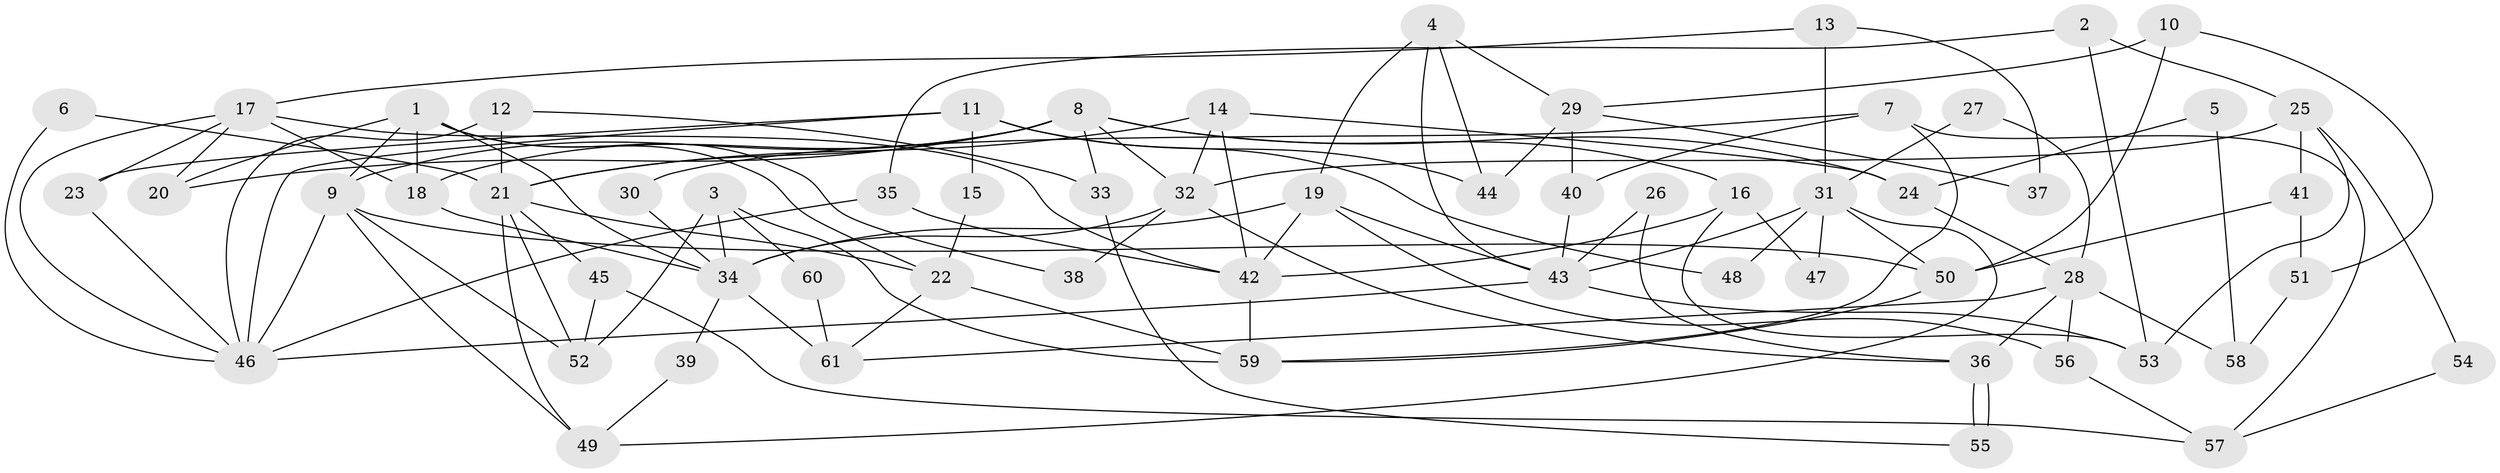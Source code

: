 // Generated by graph-tools (version 1.1) at 2025/50/03/09/25 04:50:12]
// undirected, 61 vertices, 122 edges
graph export_dot {
graph [start="1"]
  node [color=gray90,style=filled];
  1;
  2;
  3;
  4;
  5;
  6;
  7;
  8;
  9;
  10;
  11;
  12;
  13;
  14;
  15;
  16;
  17;
  18;
  19;
  20;
  21;
  22;
  23;
  24;
  25;
  26;
  27;
  28;
  29;
  30;
  31;
  32;
  33;
  34;
  35;
  36;
  37;
  38;
  39;
  40;
  41;
  42;
  43;
  44;
  45;
  46;
  47;
  48;
  49;
  50;
  51;
  52;
  53;
  54;
  55;
  56;
  57;
  58;
  59;
  60;
  61;
  1 -- 20;
  1 -- 18;
  1 -- 9;
  1 -- 22;
  1 -- 34;
  1 -- 38;
  2 -- 53;
  2 -- 35;
  2 -- 25;
  3 -- 52;
  3 -- 34;
  3 -- 59;
  3 -- 60;
  4 -- 19;
  4 -- 43;
  4 -- 29;
  4 -- 44;
  5 -- 58;
  5 -- 24;
  6 -- 46;
  6 -- 21;
  7 -- 57;
  7 -- 59;
  7 -- 30;
  7 -- 40;
  8 -- 21;
  8 -- 9;
  8 -- 16;
  8 -- 18;
  8 -- 20;
  8 -- 24;
  8 -- 32;
  8 -- 33;
  9 -- 49;
  9 -- 46;
  9 -- 50;
  9 -- 52;
  10 -- 29;
  10 -- 50;
  10 -- 51;
  11 -- 46;
  11 -- 23;
  11 -- 15;
  11 -- 44;
  11 -- 48;
  12 -- 46;
  12 -- 21;
  12 -- 33;
  13 -- 17;
  13 -- 31;
  13 -- 37;
  14 -- 32;
  14 -- 24;
  14 -- 21;
  14 -- 42;
  15 -- 22;
  16 -- 53;
  16 -- 42;
  16 -- 47;
  17 -- 18;
  17 -- 42;
  17 -- 20;
  17 -- 23;
  17 -- 46;
  18 -- 34;
  19 -- 43;
  19 -- 42;
  19 -- 34;
  19 -- 56;
  21 -- 22;
  21 -- 45;
  21 -- 49;
  21 -- 52;
  22 -- 59;
  22 -- 61;
  23 -- 46;
  24 -- 28;
  25 -- 32;
  25 -- 41;
  25 -- 53;
  25 -- 54;
  26 -- 36;
  26 -- 43;
  27 -- 31;
  27 -- 28;
  28 -- 36;
  28 -- 61;
  28 -- 56;
  28 -- 58;
  29 -- 44;
  29 -- 37;
  29 -- 40;
  30 -- 34;
  31 -- 50;
  31 -- 43;
  31 -- 47;
  31 -- 48;
  31 -- 49;
  32 -- 34;
  32 -- 36;
  32 -- 38;
  33 -- 55;
  34 -- 39;
  34 -- 61;
  35 -- 42;
  35 -- 46;
  36 -- 55;
  36 -- 55;
  39 -- 49;
  40 -- 43;
  41 -- 50;
  41 -- 51;
  42 -- 59;
  43 -- 46;
  43 -- 53;
  45 -- 52;
  45 -- 57;
  50 -- 59;
  51 -- 58;
  54 -- 57;
  56 -- 57;
  60 -- 61;
}
